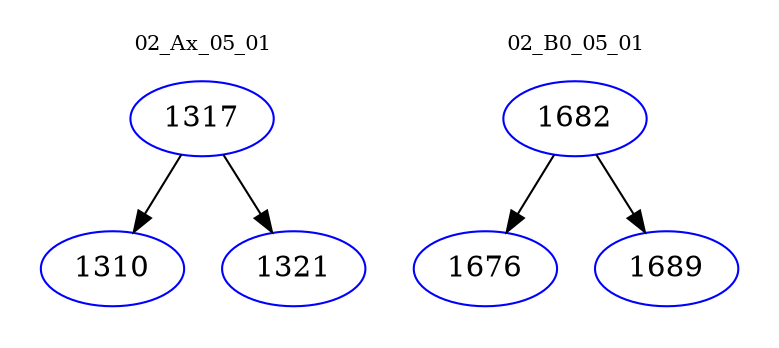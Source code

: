digraph{
subgraph cluster_0 {
color = white
label = "02_Ax_05_01";
fontsize=10;
T0_1317 [label="1317", color="blue"]
T0_1317 -> T0_1310 [color="black"]
T0_1310 [label="1310", color="blue"]
T0_1317 -> T0_1321 [color="black"]
T0_1321 [label="1321", color="blue"]
}
subgraph cluster_1 {
color = white
label = "02_B0_05_01";
fontsize=10;
T1_1682 [label="1682", color="blue"]
T1_1682 -> T1_1676 [color="black"]
T1_1676 [label="1676", color="blue"]
T1_1682 -> T1_1689 [color="black"]
T1_1689 [label="1689", color="blue"]
}
}
